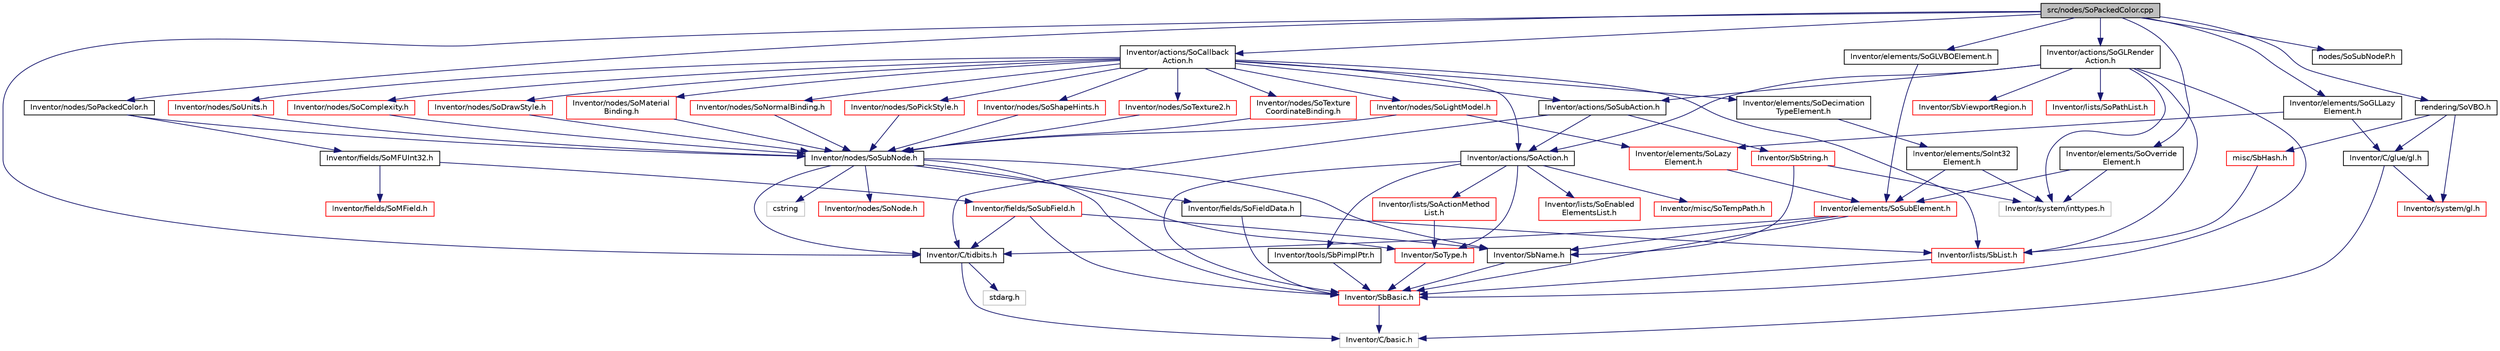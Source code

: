 digraph "src/nodes/SoPackedColor.cpp"
{
 // LATEX_PDF_SIZE
  edge [fontname="Helvetica",fontsize="10",labelfontname="Helvetica",labelfontsize="10"];
  node [fontname="Helvetica",fontsize="10",shape=record];
  Node1 [label="src/nodes/SoPackedColor.cpp",height=0.2,width=0.4,color="black", fillcolor="grey75", style="filled", fontcolor="black",tooltip=" "];
  Node1 -> Node2 [color="midnightblue",fontsize="10",style="solid",fontname="Helvetica"];
  Node2 [label="Inventor/nodes/SoPackedColor.h",height=0.2,width=0.4,color="black", fillcolor="white", style="filled",URL="$SoPackedColor_8h.html",tooltip=" "];
  Node2 -> Node3 [color="midnightblue",fontsize="10",style="solid",fontname="Helvetica"];
  Node3 [label="Inventor/fields/SoMFUInt32.h",height=0.2,width=0.4,color="black", fillcolor="white", style="filled",URL="$SoMFUInt32_8h.html",tooltip=" "];
  Node3 -> Node4 [color="midnightblue",fontsize="10",style="solid",fontname="Helvetica"];
  Node4 [label="Inventor/fields/SoMField.h",height=0.2,width=0.4,color="red", fillcolor="white", style="filled",URL="$SoMField_8h.html",tooltip=" "];
  Node3 -> Node20 [color="midnightblue",fontsize="10",style="solid",fontname="Helvetica"];
  Node20 [label="Inventor/fields/SoSubField.h",height=0.2,width=0.4,color="red", fillcolor="white", style="filled",URL="$SoSubField_8h.html",tooltip=" "];
  Node20 -> Node7 [color="midnightblue",fontsize="10",style="solid",fontname="Helvetica"];
  Node7 [label="Inventor/SbBasic.h",height=0.2,width=0.4,color="red", fillcolor="white", style="filled",URL="$SbBasic_8h.html",tooltip=" "];
  Node7 -> Node8 [color="midnightblue",fontsize="10",style="solid",fontname="Helvetica"];
  Node8 [label="Inventor/C/basic.h",height=0.2,width=0.4,color="grey75", fillcolor="white", style="filled",tooltip=" "];
  Node20 -> Node21 [color="midnightblue",fontsize="10",style="solid",fontname="Helvetica"];
  Node21 [label="Inventor/SbName.h",height=0.2,width=0.4,color="black", fillcolor="white", style="filled",URL="$SbName_8h.html",tooltip=" "];
  Node21 -> Node7 [color="midnightblue",fontsize="10",style="solid",fontname="Helvetica"];
  Node20 -> Node22 [color="midnightblue",fontsize="10",style="solid",fontname="Helvetica"];
  Node22 [label="Inventor/C/tidbits.h",height=0.2,width=0.4,color="black", fillcolor="white", style="filled",URL="$tidbits_8h.html",tooltip=" "];
  Node22 -> Node8 [color="midnightblue",fontsize="10",style="solid",fontname="Helvetica"];
  Node22 -> Node12 [color="midnightblue",fontsize="10",style="solid",fontname="Helvetica"];
  Node12 [label="stdarg.h",height=0.2,width=0.4,color="grey75", fillcolor="white", style="filled",tooltip=" "];
  Node2 -> Node34 [color="midnightblue",fontsize="10",style="solid",fontname="Helvetica"];
  Node34 [label="Inventor/nodes/SoSubNode.h",height=0.2,width=0.4,color="black", fillcolor="white", style="filled",URL="$SoSubNode_8h.html",tooltip=" "];
  Node34 -> Node35 [color="midnightblue",fontsize="10",style="solid",fontname="Helvetica"];
  Node35 [label="cstring",height=0.2,width=0.4,color="grey75", fillcolor="white", style="filled",tooltip=" "];
  Node34 -> Node7 [color="midnightblue",fontsize="10",style="solid",fontname="Helvetica"];
  Node34 -> Node21 [color="midnightblue",fontsize="10",style="solid",fontname="Helvetica"];
  Node34 -> Node6 [color="midnightblue",fontsize="10",style="solid",fontname="Helvetica"];
  Node6 [label="Inventor/SoType.h",height=0.2,width=0.4,color="red", fillcolor="white", style="filled",URL="$SoType_8h.html",tooltip=" "];
  Node6 -> Node7 [color="midnightblue",fontsize="10",style="solid",fontname="Helvetica"];
  Node34 -> Node36 [color="midnightblue",fontsize="10",style="solid",fontname="Helvetica"];
  Node36 [label="Inventor/fields/SoFieldData.h",height=0.2,width=0.4,color="black", fillcolor="white", style="filled",URL="$SoFieldData_8h.html",tooltip=" "];
  Node36 -> Node7 [color="midnightblue",fontsize="10",style="solid",fontname="Helvetica"];
  Node36 -> Node26 [color="midnightblue",fontsize="10",style="solid",fontname="Helvetica"];
  Node26 [label="Inventor/lists/SbList.h",height=0.2,width=0.4,color="red", fillcolor="white", style="filled",URL="$SbList_8h.html",tooltip=" "];
  Node26 -> Node7 [color="midnightblue",fontsize="10",style="solid",fontname="Helvetica"];
  Node34 -> Node37 [color="midnightblue",fontsize="10",style="solid",fontname="Helvetica"];
  Node37 [label="Inventor/nodes/SoNode.h",height=0.2,width=0.4,color="red", fillcolor="white", style="filled",URL="$SoNode_8h.html",tooltip=" "];
  Node34 -> Node22 [color="midnightblue",fontsize="10",style="solid",fontname="Helvetica"];
  Node1 -> Node53 [color="midnightblue",fontsize="10",style="solid",fontname="Helvetica"];
  Node53 [label="Inventor/actions/SoCallback\lAction.h",height=0.2,width=0.4,color="black", fillcolor="white", style="filled",URL="$SoCallbackAction_8h.html",tooltip=" "];
  Node53 -> Node54 [color="midnightblue",fontsize="10",style="solid",fontname="Helvetica"];
  Node54 [label="Inventor/actions/SoAction.h",height=0.2,width=0.4,color="black", fillcolor="white", style="filled",URL="$SoAction_8h.html",tooltip=" "];
  Node54 -> Node7 [color="midnightblue",fontsize="10",style="solid",fontname="Helvetica"];
  Node54 -> Node6 [color="midnightblue",fontsize="10",style="solid",fontname="Helvetica"];
  Node54 -> Node55 [color="midnightblue",fontsize="10",style="solid",fontname="Helvetica"];
  Node55 [label="Inventor/misc/SoTempPath.h",height=0.2,width=0.4,color="red", fillcolor="white", style="filled",URL="$SoTempPath_8h.html",tooltip=" "];
  Node54 -> Node59 [color="midnightblue",fontsize="10",style="solid",fontname="Helvetica"];
  Node59 [label="Inventor/tools/SbPimplPtr.h",height=0.2,width=0.4,color="black", fillcolor="white", style="filled",URL="$SbPimplPtr_8h.html",tooltip=" "];
  Node59 -> Node7 [color="midnightblue",fontsize="10",style="solid",fontname="Helvetica"];
  Node54 -> Node60 [color="midnightblue",fontsize="10",style="solid",fontname="Helvetica"];
  Node60 [label="Inventor/lists/SoActionMethod\lList.h",height=0.2,width=0.4,color="red", fillcolor="white", style="filled",URL="$SoActionMethodList_8h.html",tooltip=" "];
  Node60 -> Node6 [color="midnightblue",fontsize="10",style="solid",fontname="Helvetica"];
  Node54 -> Node45 [color="midnightblue",fontsize="10",style="solid",fontname="Helvetica"];
  Node45 [label="Inventor/lists/SoEnabled\lElementsList.h",height=0.2,width=0.4,color="red", fillcolor="white", style="filled",URL="$SoEnabledElementsList_8h.html",tooltip=" "];
  Node53 -> Node61 [color="midnightblue",fontsize="10",style="solid",fontname="Helvetica"];
  Node61 [label="Inventor/actions/SoSubAction.h",height=0.2,width=0.4,color="black", fillcolor="white", style="filled",URL="$SoSubAction_8h.html",tooltip=" "];
  Node61 -> Node28 [color="midnightblue",fontsize="10",style="solid",fontname="Helvetica"];
  Node28 [label="Inventor/SbString.h",height=0.2,width=0.4,color="red", fillcolor="white", style="filled",URL="$SbString_8h.html",tooltip=" "];
  Node28 -> Node25 [color="midnightblue",fontsize="10",style="solid",fontname="Helvetica"];
  Node25 [label="Inventor/system/inttypes.h",height=0.2,width=0.4,color="grey75", fillcolor="white", style="filled",tooltip=" "];
  Node28 -> Node21 [color="midnightblue",fontsize="10",style="solid",fontname="Helvetica"];
  Node61 -> Node54 [color="midnightblue",fontsize="10",style="solid",fontname="Helvetica"];
  Node61 -> Node22 [color="midnightblue",fontsize="10",style="solid",fontname="Helvetica"];
  Node53 -> Node62 [color="midnightblue",fontsize="10",style="solid",fontname="Helvetica"];
  Node62 [label="Inventor/elements/SoDecimation\lTypeElement.h",height=0.2,width=0.4,color="black", fillcolor="white", style="filled",URL="$SoDecimationTypeElement_8h.html",tooltip=" "];
  Node62 -> Node63 [color="midnightblue",fontsize="10",style="solid",fontname="Helvetica"];
  Node63 [label="Inventor/elements/SoInt32\lElement.h",height=0.2,width=0.4,color="black", fillcolor="white", style="filled",URL="$SoInt32Element_8h.html",tooltip=" "];
  Node63 -> Node64 [color="midnightblue",fontsize="10",style="solid",fontname="Helvetica"];
  Node64 [label="Inventor/elements/SoSubElement.h",height=0.2,width=0.4,color="red", fillcolor="white", style="filled",URL="$SoSubElement_8h.html",tooltip=" "];
  Node64 -> Node7 [color="midnightblue",fontsize="10",style="solid",fontname="Helvetica"];
  Node64 -> Node21 [color="midnightblue",fontsize="10",style="solid",fontname="Helvetica"];
  Node64 -> Node22 [color="midnightblue",fontsize="10",style="solid",fontname="Helvetica"];
  Node63 -> Node25 [color="midnightblue",fontsize="10",style="solid",fontname="Helvetica"];
  Node53 -> Node26 [color="midnightblue",fontsize="10",style="solid",fontname="Helvetica"];
  Node53 -> Node67 [color="midnightblue",fontsize="10",style="solid",fontname="Helvetica"];
  Node67 [label="Inventor/nodes/SoComplexity.h",height=0.2,width=0.4,color="red", fillcolor="white", style="filled",URL="$SoComplexity_8h.html",tooltip=" "];
  Node67 -> Node34 [color="midnightblue",fontsize="10",style="solid",fontname="Helvetica"];
  Node53 -> Node71 [color="midnightblue",fontsize="10",style="solid",fontname="Helvetica"];
  Node71 [label="Inventor/nodes/SoDrawStyle.h",height=0.2,width=0.4,color="red", fillcolor="white", style="filled",URL="$SoDrawStyle_8h.html",tooltip=" "];
  Node71 -> Node34 [color="midnightblue",fontsize="10",style="solid",fontname="Helvetica"];
  Node53 -> Node75 [color="midnightblue",fontsize="10",style="solid",fontname="Helvetica"];
  Node75 [label="Inventor/nodes/SoLightModel.h",height=0.2,width=0.4,color="red", fillcolor="white", style="filled",URL="$SoLightModel_8h.html",tooltip=" "];
  Node75 -> Node34 [color="midnightblue",fontsize="10",style="solid",fontname="Helvetica"];
  Node75 -> Node76 [color="midnightblue",fontsize="10",style="solid",fontname="Helvetica"];
  Node76 [label="Inventor/elements/SoLazy\lElement.h",height=0.2,width=0.4,color="red", fillcolor="white", style="filled",URL="$SoLazyElement_8h.html",tooltip=" "];
  Node76 -> Node64 [color="midnightblue",fontsize="10",style="solid",fontname="Helvetica"];
  Node53 -> Node82 [color="midnightblue",fontsize="10",style="solid",fontname="Helvetica"];
  Node82 [label="Inventor/nodes/SoMaterial\lBinding.h",height=0.2,width=0.4,color="red", fillcolor="white", style="filled",URL="$SoMaterialBinding_8h.html",tooltip=" "];
  Node82 -> Node34 [color="midnightblue",fontsize="10",style="solid",fontname="Helvetica"];
  Node53 -> Node84 [color="midnightblue",fontsize="10",style="solid",fontname="Helvetica"];
  Node84 [label="Inventor/nodes/SoNormalBinding.h",height=0.2,width=0.4,color="red", fillcolor="white", style="filled",URL="$SoNormalBinding_8h.html",tooltip=" "];
  Node84 -> Node34 [color="midnightblue",fontsize="10",style="solid",fontname="Helvetica"];
  Node53 -> Node86 [color="midnightblue",fontsize="10",style="solid",fontname="Helvetica"];
  Node86 [label="Inventor/nodes/SoPickStyle.h",height=0.2,width=0.4,color="red", fillcolor="white", style="filled",URL="$SoPickStyle_8h.html",tooltip=" "];
  Node86 -> Node34 [color="midnightblue",fontsize="10",style="solid",fontname="Helvetica"];
  Node53 -> Node88 [color="midnightblue",fontsize="10",style="solid",fontname="Helvetica"];
  Node88 [label="Inventor/nodes/SoShapeHints.h",height=0.2,width=0.4,color="red", fillcolor="white", style="filled",URL="$SoShapeHints_8h.html",tooltip=" "];
  Node88 -> Node34 [color="midnightblue",fontsize="10",style="solid",fontname="Helvetica"];
  Node53 -> Node91 [color="midnightblue",fontsize="10",style="solid",fontname="Helvetica"];
  Node91 [label="Inventor/nodes/SoTexture2.h",height=0.2,width=0.4,color="red", fillcolor="white", style="filled",URL="$SoTexture2_8h.html",tooltip=" "];
  Node91 -> Node34 [color="midnightblue",fontsize="10",style="solid",fontname="Helvetica"];
  Node53 -> Node100 [color="midnightblue",fontsize="10",style="solid",fontname="Helvetica"];
  Node100 [label="Inventor/nodes/SoTexture\lCoordinateBinding.h",height=0.2,width=0.4,color="red", fillcolor="white", style="filled",URL="$SoTextureCoordinateBinding_8h.html",tooltip=" "];
  Node100 -> Node34 [color="midnightblue",fontsize="10",style="solid",fontname="Helvetica"];
  Node53 -> Node102 [color="midnightblue",fontsize="10",style="solid",fontname="Helvetica"];
  Node102 [label="Inventor/nodes/SoUnits.h",height=0.2,width=0.4,color="red", fillcolor="white", style="filled",URL="$SoUnits_8h.html",tooltip=" "];
  Node102 -> Node34 [color="midnightblue",fontsize="10",style="solid",fontname="Helvetica"];
  Node1 -> Node104 [color="midnightblue",fontsize="10",style="solid",fontname="Helvetica"];
  Node104 [label="Inventor/actions/SoGLRender\lAction.h",height=0.2,width=0.4,color="black", fillcolor="white", style="filled",URL="$SoGLRenderAction_8h.html",tooltip=" "];
  Node104 -> Node54 [color="midnightblue",fontsize="10",style="solid",fontname="Helvetica"];
  Node104 -> Node61 [color="midnightblue",fontsize="10",style="solid",fontname="Helvetica"];
  Node104 -> Node7 [color="midnightblue",fontsize="10",style="solid",fontname="Helvetica"];
  Node104 -> Node105 [color="midnightblue",fontsize="10",style="solid",fontname="Helvetica"];
  Node105 [label="Inventor/SbViewportRegion.h",height=0.2,width=0.4,color="red", fillcolor="white", style="filled",URL="$SbViewportRegion_8h.html",tooltip=" "];
  Node104 -> Node25 [color="midnightblue",fontsize="10",style="solid",fontname="Helvetica"];
  Node104 -> Node51 [color="midnightblue",fontsize="10",style="solid",fontname="Helvetica"];
  Node51 [label="Inventor/lists/SoPathList.h",height=0.2,width=0.4,color="red", fillcolor="white", style="filled",URL="$SoPathList_8h.html",tooltip=" "];
  Node104 -> Node26 [color="midnightblue",fontsize="10",style="solid",fontname="Helvetica"];
  Node1 -> Node107 [color="midnightblue",fontsize="10",style="solid",fontname="Helvetica"];
  Node107 [label="Inventor/elements/SoOverride\lElement.h",height=0.2,width=0.4,color="black", fillcolor="white", style="filled",URL="$SoOverrideElement_8h.html",tooltip=" "];
  Node107 -> Node64 [color="midnightblue",fontsize="10",style="solid",fontname="Helvetica"];
  Node107 -> Node25 [color="midnightblue",fontsize="10",style="solid",fontname="Helvetica"];
  Node1 -> Node108 [color="midnightblue",fontsize="10",style="solid",fontname="Helvetica"];
  Node108 [label="Inventor/elements/SoGLLazy\lElement.h",height=0.2,width=0.4,color="black", fillcolor="white", style="filled",URL="$SoGLLazyElement_8h.html",tooltip=" "];
  Node108 -> Node76 [color="midnightblue",fontsize="10",style="solid",fontname="Helvetica"];
  Node108 -> Node109 [color="midnightblue",fontsize="10",style="solid",fontname="Helvetica"];
  Node109 [label="Inventor/C/glue/gl.h",height=0.2,width=0.4,color="black", fillcolor="white", style="filled",URL="$C_2glue_2gl_8h.html",tooltip=" "];
  Node109 -> Node110 [color="midnightblue",fontsize="10",style="solid",fontname="Helvetica"];
  Node110 [label="Inventor/system/gl.h",height=0.2,width=0.4,color="red", fillcolor="white", style="filled",URL="$system_2gl_8h.html",tooltip=" "];
  Node109 -> Node8 [color="midnightblue",fontsize="10",style="solid",fontname="Helvetica"];
  Node1 -> Node112 [color="midnightblue",fontsize="10",style="solid",fontname="Helvetica"];
  Node112 [label="Inventor/elements/SoGLVBOElement.h",height=0.2,width=0.4,color="black", fillcolor="white", style="filled",URL="$SoGLVBOElement_8h.html",tooltip=" "];
  Node112 -> Node64 [color="midnightblue",fontsize="10",style="solid",fontname="Helvetica"];
  Node1 -> Node22 [color="midnightblue",fontsize="10",style="solid",fontname="Helvetica"];
  Node1 -> Node113 [color="midnightblue",fontsize="10",style="solid",fontname="Helvetica"];
  Node113 [label="nodes/SoSubNodeP.h",height=0.2,width=0.4,color="black", fillcolor="white", style="filled",URL="$SoSubNodeP_8h.html",tooltip=" "];
  Node1 -> Node114 [color="midnightblue",fontsize="10",style="solid",fontname="Helvetica"];
  Node114 [label="rendering/SoVBO.h",height=0.2,width=0.4,color="black", fillcolor="white", style="filled",URL="$SoVBO_8h.html",tooltip=" "];
  Node114 -> Node110 [color="midnightblue",fontsize="10",style="solid",fontname="Helvetica"];
  Node114 -> Node109 [color="midnightblue",fontsize="10",style="solid",fontname="Helvetica"];
  Node114 -> Node115 [color="midnightblue",fontsize="10",style="solid",fontname="Helvetica"];
  Node115 [label="misc/SbHash.h",height=0.2,width=0.4,color="red", fillcolor="white", style="filled",URL="$SbHash_8h.html",tooltip=" "];
  Node115 -> Node26 [color="midnightblue",fontsize="10",style="solid",fontname="Helvetica"];
}
